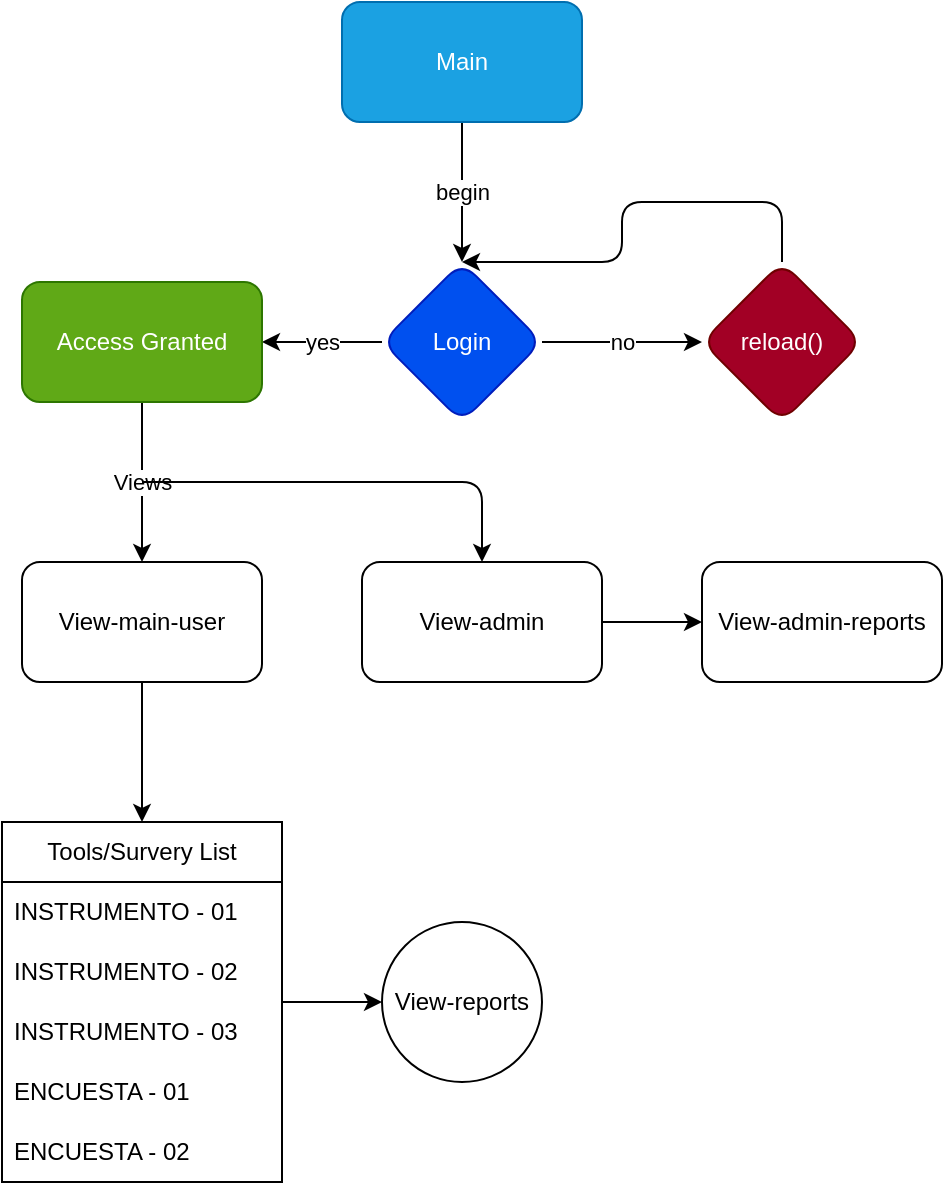 <mxfile>
    <diagram id="ISaEHhVhJtC3gLjYtUyu" name="Page-1">
        <mxGraphModel dx="640" dy="513" grid="1" gridSize="10" guides="1" tooltips="1" connect="1" arrows="1" fold="1" page="1" pageScale="1" pageWidth="850" pageHeight="1100" math="0" shadow="0">
            <root>
                <mxCell id="0"/>
                <mxCell id="1" parent="0"/>
                <mxCell id="4" value="begin" style="edgeStyle=none;html=1;" parent="1" source="2" target="3" edge="1">
                    <mxGeometry relative="1" as="geometry"/>
                </mxCell>
                <mxCell id="2" value="Main" style="rounded=1;whiteSpace=wrap;html=1;fillColor=#1ba1e2;fontColor=#ffffff;strokeColor=#006EAF;" parent="1" vertex="1">
                    <mxGeometry x="220" y="100" width="120" height="60" as="geometry"/>
                </mxCell>
                <mxCell id="6" value="yes" style="edgeStyle=none;html=1;" parent="1" source="3" target="5" edge="1">
                    <mxGeometry relative="1" as="geometry"/>
                </mxCell>
                <mxCell id="8" value="no" style="edgeStyle=none;html=1;" parent="1" source="3" target="7" edge="1">
                    <mxGeometry relative="1" as="geometry"/>
                </mxCell>
                <mxCell id="3" value="Login" style="rhombus;whiteSpace=wrap;html=1;rounded=1;fillColor=#0050ef;fontColor=#ffffff;strokeColor=#001DBC;" parent="1" vertex="1">
                    <mxGeometry x="240" y="230" width="80" height="80" as="geometry"/>
                </mxCell>
                <mxCell id="10" value="Views" style="edgeStyle=none;html=1;" parent="1" source="5" target="9" edge="1">
                    <mxGeometry relative="1" as="geometry"/>
                </mxCell>
                <mxCell id="5" value="Access Granted" style="whiteSpace=wrap;html=1;rounded=1;fillColor=#60a917;fontColor=#ffffff;strokeColor=#2D7600;" parent="1" vertex="1">
                    <mxGeometry x="60" y="240" width="120" height="60" as="geometry"/>
                </mxCell>
                <mxCell id="7" value="reload()" style="rhombus;whiteSpace=wrap;html=1;rounded=1;fillColor=#a20025;fontColor=#ffffff;strokeColor=#6F0000;" parent="1" vertex="1">
                    <mxGeometry x="400" y="230" width="80" height="80" as="geometry"/>
                </mxCell>
                <mxCell id="9" value="View-main-user" style="rounded=1;whiteSpace=wrap;html=1;" parent="1" vertex="1">
                    <mxGeometry x="60" y="380" width="120" height="60" as="geometry"/>
                </mxCell>
                <mxCell id="19" value="" style="edgeStyle=none;html=1;" parent="1" source="11" target="18" edge="1">
                    <mxGeometry relative="1" as="geometry"/>
                </mxCell>
                <mxCell id="11" value="Tools/Survery List" style="swimlane;fontStyle=0;childLayout=stackLayout;horizontal=1;startSize=30;horizontalStack=0;resizeParent=1;resizeParentMax=0;resizeLast=0;collapsible=1;marginBottom=0;whiteSpace=wrap;html=1;" parent="1" vertex="1">
                    <mxGeometry x="50" y="510" width="140" height="180" as="geometry"/>
                </mxCell>
                <mxCell id="12" value="INSTRUMENTO - 01" style="text;strokeColor=none;fillColor=none;align=left;verticalAlign=middle;spacingLeft=4;spacingRight=4;overflow=hidden;points=[[0,0.5],[1,0.5]];portConstraint=eastwest;rotatable=0;whiteSpace=wrap;html=1;" parent="11" vertex="1">
                    <mxGeometry y="30" width="140" height="30" as="geometry"/>
                </mxCell>
                <mxCell id="13" value="INSTRUMENTO - 02" style="text;strokeColor=none;fillColor=none;align=left;verticalAlign=middle;spacingLeft=4;spacingRight=4;overflow=hidden;points=[[0,0.5],[1,0.5]];portConstraint=eastwest;rotatable=0;whiteSpace=wrap;html=1;" parent="11" vertex="1">
                    <mxGeometry y="60" width="140" height="30" as="geometry"/>
                </mxCell>
                <mxCell id="14" value="INSTRUMENTO - 03" style="text;strokeColor=none;fillColor=none;align=left;verticalAlign=middle;spacingLeft=4;spacingRight=4;overflow=hidden;points=[[0,0.5],[1,0.5]];portConstraint=eastwest;rotatable=0;whiteSpace=wrap;html=1;" parent="11" vertex="1">
                    <mxGeometry y="90" width="140" height="30" as="geometry"/>
                </mxCell>
                <mxCell id="16" value="ENCUESTA - 01" style="text;strokeColor=none;fillColor=none;align=left;verticalAlign=middle;spacingLeft=4;spacingRight=4;overflow=hidden;points=[[0,0.5],[1,0.5]];portConstraint=eastwest;rotatable=0;whiteSpace=wrap;html=1;" parent="11" vertex="1">
                    <mxGeometry y="120" width="140" height="30" as="geometry"/>
                </mxCell>
                <mxCell id="17" value="ENCUESTA - 02" style="text;strokeColor=none;fillColor=none;align=left;verticalAlign=middle;spacingLeft=4;spacingRight=4;overflow=hidden;points=[[0,0.5],[1,0.5]];portConstraint=eastwest;rotatable=0;whiteSpace=wrap;html=1;" parent="11" vertex="1">
                    <mxGeometry y="150" width="140" height="30" as="geometry"/>
                </mxCell>
                <mxCell id="15" value="" style="endArrow=classic;html=1;exitX=0.5;exitY=1;exitDx=0;exitDy=0;entryX=0.5;entryY=0;entryDx=0;entryDy=0;" parent="1" source="9" target="11" edge="1">
                    <mxGeometry width="50" height="50" relative="1" as="geometry">
                        <mxPoint x="310" y="480" as="sourcePoint"/>
                        <mxPoint x="360" y="430" as="targetPoint"/>
                    </mxGeometry>
                </mxCell>
                <mxCell id="18" value="View-reports" style="ellipse;whiteSpace=wrap;html=1;fontStyle=0;startSize=30;" parent="1" vertex="1">
                    <mxGeometry x="240" y="560" width="80" height="80" as="geometry"/>
                </mxCell>
                <mxCell id="21" value="" style="endArrow=classic;html=1;exitX=0.5;exitY=0;exitDx=0;exitDy=0;entryX=0.5;entryY=0;entryDx=0;entryDy=0;" parent="1" source="7" target="3" edge="1">
                    <mxGeometry width="50" height="50" relative="1" as="geometry">
                        <mxPoint x="310" y="360" as="sourcePoint"/>
                        <mxPoint x="360" y="310" as="targetPoint"/>
                        <Array as="points">
                            <mxPoint x="440" y="200"/>
                            <mxPoint x="360" y="200"/>
                            <mxPoint x="360" y="230"/>
                        </Array>
                    </mxGeometry>
                </mxCell>
                <mxCell id="25" value="" style="edgeStyle=none;html=1;" parent="1" source="22" target="24" edge="1">
                    <mxGeometry relative="1" as="geometry"/>
                </mxCell>
                <mxCell id="22" value="View-admin" style="rounded=1;whiteSpace=wrap;html=1;" parent="1" vertex="1">
                    <mxGeometry x="230" y="380" width="120" height="60" as="geometry"/>
                </mxCell>
                <mxCell id="23" value="" style="endArrow=classic;html=1;" parent="1" target="22" edge="1">
                    <mxGeometry width="50" height="50" relative="1" as="geometry">
                        <mxPoint x="120" y="340" as="sourcePoint"/>
                        <mxPoint x="340" y="380" as="targetPoint"/>
                        <Array as="points">
                            <mxPoint x="290" y="340"/>
                        </Array>
                    </mxGeometry>
                </mxCell>
                <mxCell id="24" value="View-admin-reports" style="whiteSpace=wrap;html=1;rounded=1;" parent="1" vertex="1">
                    <mxGeometry x="400" y="380" width="120" height="60" as="geometry"/>
                </mxCell>
            </root>
        </mxGraphModel>
    </diagram>
</mxfile>
